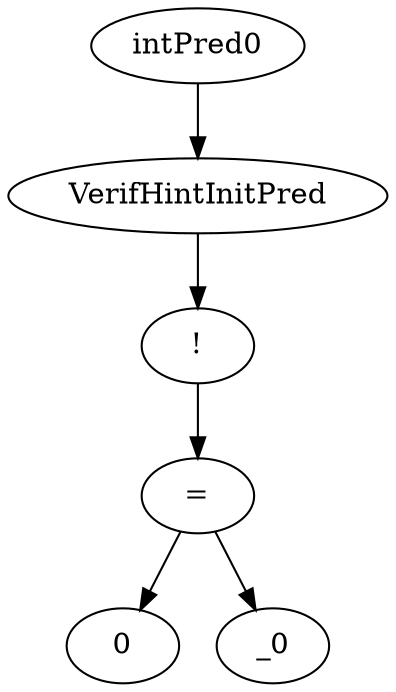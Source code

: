 digraph dag {
0 [label="intPred0"];
1 [label="VerifHintInitPred"];
2 [label="!"];
3 [label="="];
4 [label="0"];
5 [label="_0"];
"0" -> "1"[label=""]
"1" -> "2"[label=""]
"2" -> "3"[label=""]
"3" -> "5"[label=""]
"3" -> "4"[label=""]
}
